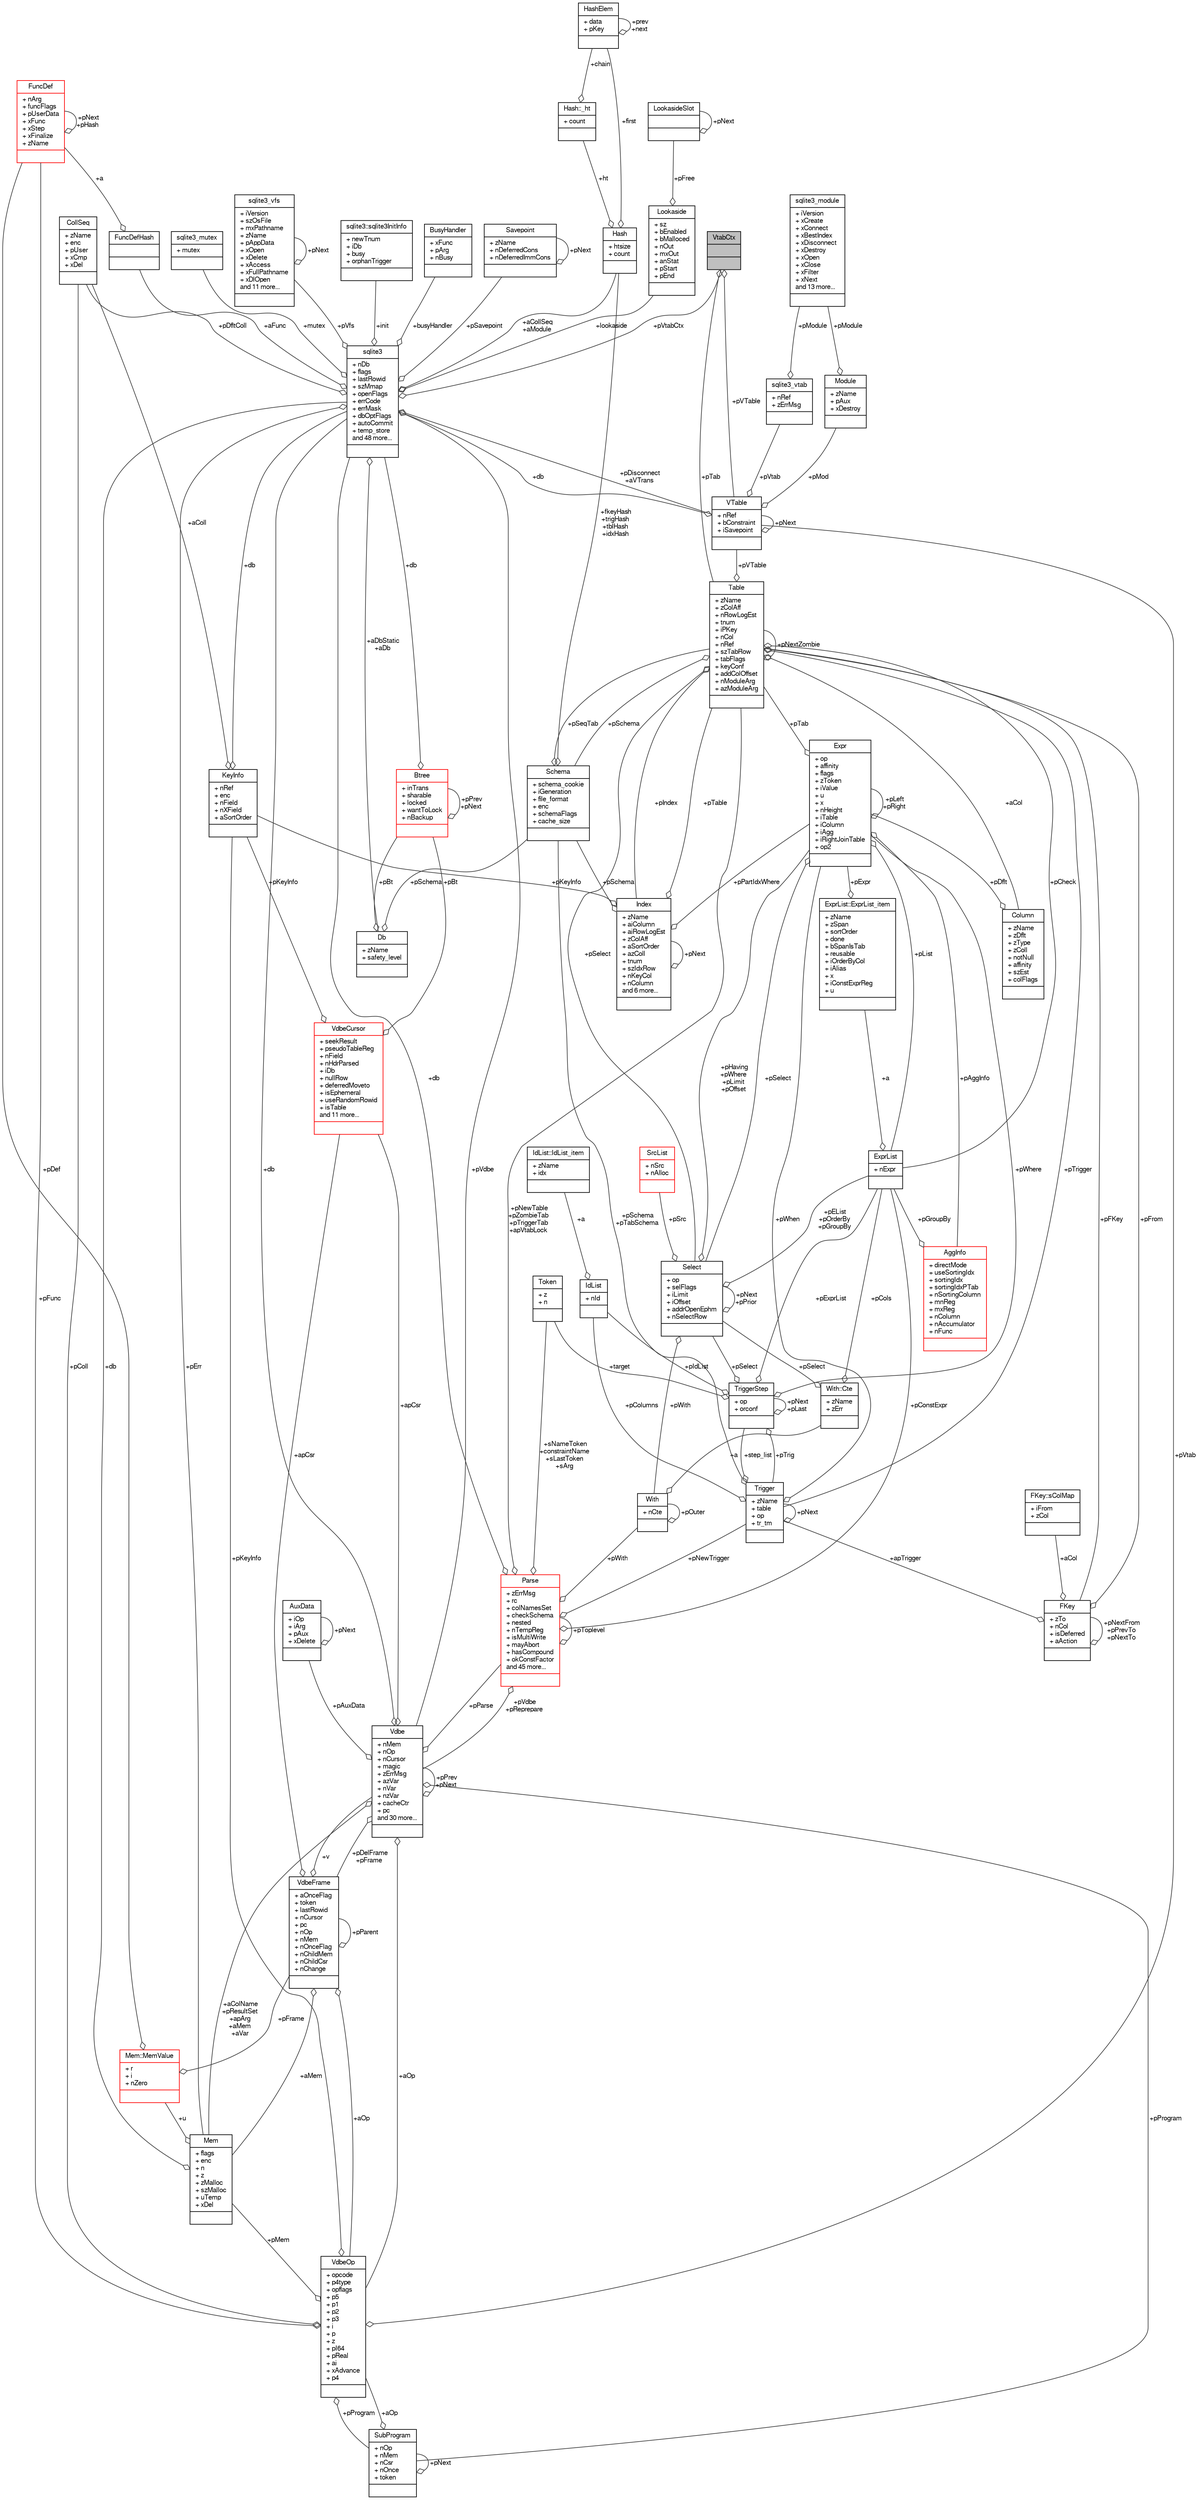 digraph "VtabCtx"
{
  edge [fontname="FreeSans",fontsize="10",labelfontname="FreeSans",labelfontsize="10"];
  node [fontname="FreeSans",fontsize="10",shape=record];
  Node1 [label="{VtabCtx\n||}",height=0.2,width=0.4,color="black", fillcolor="grey75", style="filled", fontcolor="black"];
  Node2 -> Node1 [color="grey25",fontsize="10",style="solid",label=" +pVTable" ,arrowhead="odiamond",fontname="FreeSans"];
  Node2 [label="{VTable\n|+ nRef\l+ bConstraint\l+ iSavepoint\l|}",height=0.2,width=0.4,color="black", fillcolor="white", style="filled",URL="$structVTable.html"];
  Node3 -> Node2 [color="grey25",fontsize="10",style="solid",label=" +db" ,arrowhead="odiamond",fontname="FreeSans"];
  Node3 [label="{sqlite3\n|+ nDb\l+ flags\l+ lastRowid\l+ szMmap\l+ openFlags\l+ errCode\l+ errMask\l+ dbOptFlags\l+ autoCommit\l+ temp_store\land 48 more...\l|}",height=0.2,width=0.4,color="black", fillcolor="white", style="filled",URL="$structsqlite3.html"];
  Node4 -> Node3 [color="grey25",fontsize="10",style="solid",label=" +pErr" ,arrowhead="odiamond",fontname="FreeSans"];
  Node4 [label="{Mem\n|+ flags\l+ enc\l+ n\l+ z\l+ zMalloc\l+ szMalloc\l+ uTemp\l+ xDel\l|}",height=0.2,width=0.4,color="black", fillcolor="white", style="filled",URL="$structMem.html"];
  Node5 -> Node4 [color="grey25",fontsize="10",style="solid",label=" +u" ,arrowhead="odiamond",fontname="FreeSans"];
  Node5 [label="{Mem::MemValue\n|+ r\l+ i\l+ nZero\l|}",height=0.2,width=0.4,color="red", fillcolor="white", style="filled",URL="$unionMem_1_1MemValue.html"];
  Node6 -> Node5 [color="grey25",fontsize="10",style="solid",label=" +pFrame" ,arrowhead="odiamond",fontname="FreeSans"];
  Node6 [label="{VdbeFrame\n|+ aOnceFlag\l+ token\l+ lastRowid\l+ nCursor\l+ pc\l+ nOp\l+ nMem\l+ nOnceFlag\l+ nChildMem\l+ nChildCsr\l+ nChange\l|}",height=0.2,width=0.4,color="black", fillcolor="white", style="filled",URL="$structVdbeFrame.html"];
  Node4 -> Node6 [color="grey25",fontsize="10",style="solid",label=" +aMem" ,arrowhead="odiamond",fontname="FreeSans"];
  Node7 -> Node6 [color="grey25",fontsize="10",style="solid",label=" +v" ,arrowhead="odiamond",fontname="FreeSans"];
  Node7 [label="{Vdbe\n|+ nMem\l+ nOp\l+ nCursor\l+ magic\l+ zErrMsg\l+ azVar\l+ nVar\l+ nzVar\l+ cacheCtr\l+ pc\land 30 more...\l|}",height=0.2,width=0.4,color="black", fillcolor="white", style="filled",URL="$structVdbe.html"];
  Node7 -> Node7 [color="grey25",fontsize="10",style="solid",label=" +pPrev\n+pNext" ,arrowhead="odiamond",fontname="FreeSans"];
  Node4 -> Node7 [color="grey25",fontsize="10",style="solid",label=" +aColName\n+pResultSet\n+apArg\n+aMem\n+aVar" ,arrowhead="odiamond",fontname="FreeSans"];
  Node3 -> Node7 [color="grey25",fontsize="10",style="solid",label=" +db" ,arrowhead="odiamond",fontname="FreeSans"];
  Node6 -> Node7 [color="grey25",fontsize="10",style="solid",label=" +pDelFrame\n+pFrame" ,arrowhead="odiamond",fontname="FreeSans"];
  Node8 -> Node7 [color="grey25",fontsize="10",style="solid",label=" +pAuxData" ,arrowhead="odiamond",fontname="FreeSans"];
  Node8 [label="{AuxData\n|+ iOp\l+ iArg\l+ pAux\l+ xDelete\l|}",height=0.2,width=0.4,color="black", fillcolor="white", style="filled",URL="$structAuxData.html"];
  Node8 -> Node8 [color="grey25",fontsize="10",style="solid",label=" +pNext" ,arrowhead="odiamond",fontname="FreeSans"];
  Node9 -> Node7 [color="grey25",fontsize="10",style="solid",label=" +pProgram" ,arrowhead="odiamond",fontname="FreeSans"];
  Node9 [label="{SubProgram\n|+ nOp\l+ nMem\l+ nCsr\l+ nOnce\l+ token\l|}",height=0.2,width=0.4,color="black", fillcolor="white", style="filled",URL="$structSubProgram.html"];
  Node9 -> Node9 [color="grey25",fontsize="10",style="solid",label=" +pNext" ,arrowhead="odiamond",fontname="FreeSans"];
  Node10 -> Node9 [color="grey25",fontsize="10",style="solid",label=" +aOp" ,arrowhead="odiamond",fontname="FreeSans"];
  Node10 [label="{VdbeOp\n|+ opcode\l+ p4type\l+ opflags\l+ p5\l+ p1\l+ p2\l+ p3\l+ i\l+ p\l+ z\l+ pI64\l+ pReal\l+ ai\l+ xAdvance\l+ p4\l|}",height=0.2,width=0.4,color="black", fillcolor="white", style="filled",URL="$structVdbeOp.html"];
  Node4 -> Node10 [color="grey25",fontsize="10",style="solid",label=" +pMem" ,arrowhead="odiamond",fontname="FreeSans"];
  Node11 -> Node10 [color="grey25",fontsize="10",style="solid",label=" +pColl" ,arrowhead="odiamond",fontname="FreeSans"];
  Node11 [label="{CollSeq\n|+ zName\l+ enc\l+ pUser\l+ xCmp\l+ xDel\l|}",height=0.2,width=0.4,color="black", fillcolor="white", style="filled",URL="$structCollSeq.html"];
  Node2 -> Node10 [color="grey25",fontsize="10",style="solid",label=" +pVtab" ,arrowhead="odiamond",fontname="FreeSans"];
  Node9 -> Node10 [color="grey25",fontsize="10",style="solid",label=" +pProgram" ,arrowhead="odiamond",fontname="FreeSans"];
  Node12 -> Node10 [color="grey25",fontsize="10",style="solid",label=" +pKeyInfo" ,arrowhead="odiamond",fontname="FreeSans"];
  Node12 [label="{KeyInfo\n|+ nRef\l+ enc\l+ nField\l+ nXField\l+ aSortOrder\l|}",height=0.2,width=0.4,color="black", fillcolor="white", style="filled",URL="$structKeyInfo.html"];
  Node3 -> Node12 [color="grey25",fontsize="10",style="solid",label=" +db" ,arrowhead="odiamond",fontname="FreeSans"];
  Node11 -> Node12 [color="grey25",fontsize="10",style="solid",label=" +aColl" ,arrowhead="odiamond",fontname="FreeSans"];
  Node13 -> Node10 [color="grey25",fontsize="10",style="solid",label=" +pFunc" ,arrowhead="odiamond",fontname="FreeSans"];
  Node13 [label="{FuncDef\n|+ nArg\l+ funcFlags\l+ pUserData\l+ xFunc\l+ xStep\l+ xFinalize\l+ zName\l|}",height=0.2,width=0.4,color="red", fillcolor="white", style="filled",URL="$structFuncDef.html"];
  Node13 -> Node13 [color="grey25",fontsize="10",style="solid",label=" +pNext\n+pHash" ,arrowhead="odiamond",fontname="FreeSans"];
  Node15 -> Node7 [color="grey25",fontsize="10",style="solid",label=" +apCsr" ,arrowhead="odiamond",fontname="FreeSans"];
  Node15 [label="{VdbeCursor\n|+ seekResult\l+ pseudoTableReg\l+ nField\l+ nHdrParsed\l+ iDb\l+ nullRow\l+ deferredMoveto\l+ isEphemeral\l+ useRandomRowid\l+ isTable\land 11 more...\l|}",height=0.2,width=0.4,color="red", fillcolor="white", style="filled",URL="$structVdbeCursor.html"];
  Node12 -> Node15 [color="grey25",fontsize="10",style="solid",label=" +pKeyInfo" ,arrowhead="odiamond",fontname="FreeSans"];
  Node22 -> Node15 [color="grey25",fontsize="10",style="solid",label=" +pBt" ,arrowhead="odiamond",fontname="FreeSans"];
  Node22 [label="{Btree\n|+ inTrans\l+ sharable\l+ locked\l+ wantToLock\l+ nBackup\l|}",height=0.2,width=0.4,color="red", fillcolor="white", style="filled",URL="$structBtree.html"];
  Node3 -> Node22 [color="grey25",fontsize="10",style="solid",label=" +db" ,arrowhead="odiamond",fontname="FreeSans"];
  Node22 -> Node22 [color="grey25",fontsize="10",style="solid",label=" +pPrev\n+pNext" ,arrowhead="odiamond",fontname="FreeSans"];
  Node48 -> Node7 [color="grey25",fontsize="10",style="solid",label=" +pParse" ,arrowhead="odiamond",fontname="FreeSans"];
  Node48 [label="{Parse\n|+ zErrMsg\l+ rc\l+ colNamesSet\l+ checkSchema\l+ nested\l+ nTempReg\l+ isMultiWrite\l+ mayAbort\l+ hasCompound\l+ okConstFactor\land 45 more...\l|}",height=0.2,width=0.4,color="red", fillcolor="white", style="filled",URL="$structParse.html"];
  Node7 -> Node48 [color="grey25",fontsize="10",style="solid",label=" +pVdbe\n+pReprepare" ,arrowhead="odiamond",fontname="FreeSans"];
  Node3 -> Node48 [color="grey25",fontsize="10",style="solid",label=" +db" ,arrowhead="odiamond",fontname="FreeSans"];
  Node50 -> Node48 [color="grey25",fontsize="10",style="solid",label=" +sNameToken\n+constraintName\n+sLastToken\n+sArg" ,arrowhead="odiamond",fontname="FreeSans"];
  Node50 [label="{Token\n|+ z\l+ n\l|}",height=0.2,width=0.4,color="black", fillcolor="white", style="filled",URL="$structToken.html"];
  Node51 -> Node48 [color="grey25",fontsize="10",style="solid",label=" +pWith" ,arrowhead="odiamond",fontname="FreeSans"];
  Node51 [label="{With\n|+ nCte\l|}",height=0.2,width=0.4,color="black", fillcolor="white", style="filled",URL="$structWith.html"];
  Node52 -> Node51 [color="grey25",fontsize="10",style="solid",label=" +a" ,arrowhead="odiamond",fontname="FreeSans"];
  Node52 [label="{With::Cte\n|+ zName\l+ zErr\l|}",height=0.2,width=0.4,color="black", fillcolor="white", style="filled",URL="$structWith_1_1Cte.html"];
  Node53 -> Node52 [color="grey25",fontsize="10",style="solid",label=" +pSelect" ,arrowhead="odiamond",fontname="FreeSans"];
  Node53 [label="{Select\n|+ op\l+ selFlags\l+ iLimit\l+ iOffset\l+ addrOpenEphm\l+ nSelectRow\l|}",height=0.2,width=0.4,color="black", fillcolor="white", style="filled",URL="$structSelect.html"];
  Node54 -> Node53 [color="grey25",fontsize="10",style="solid",label=" +pHaving\n+pWhere\n+pLimit\n+pOffset" ,arrowhead="odiamond",fontname="FreeSans"];
  Node54 [label="{Expr\n|+ op\l+ affinity\l+ flags\l+ zToken\l+ iValue\l+ u\l+ x\l+ nHeight\l+ iTable\l+ iColumn\l+ iAgg\l+ iRightJoinTable\l+ op2\l|}",height=0.2,width=0.4,color="black", fillcolor="white", style="filled",URL="$structExpr.html"];
  Node55 -> Node54 [color="grey25",fontsize="10",style="solid",label=" +pAggInfo" ,arrowhead="odiamond",fontname="FreeSans"];
  Node55 [label="{AggInfo\n|+ directMode\l+ useSortingIdx\l+ sortingIdx\l+ sortingIdxPTab\l+ nSortingColumn\l+ mnReg\l+ mxReg\l+ nColumn\l+ nAccumulator\l+ nFunc\l|}",height=0.2,width=0.4,color="red", fillcolor="white", style="filled",URL="$structAggInfo.html"];
  Node69 -> Node55 [color="grey25",fontsize="10",style="solid",label=" +pGroupBy" ,arrowhead="odiamond",fontname="FreeSans"];
  Node69 [label="{ExprList\n|+ nExpr\l|}",height=0.2,width=0.4,color="black", fillcolor="white", style="filled",URL="$structExprList.html"];
  Node70 -> Node69 [color="grey25",fontsize="10",style="solid",label=" +a" ,arrowhead="odiamond",fontname="FreeSans"];
  Node70 [label="{ExprList::ExprList_item\n|+ zName\l+ zSpan\l+ sortOrder\l+ done\l+ bSpanIsTab\l+ reusable\l+ iOrderByCol\l+ iAlias\l+ x\l+ iConstExprReg\l+ u\l|}",height=0.2,width=0.4,color="black", fillcolor="white", style="filled",URL="$structExprList_1_1ExprList__item.html"];
  Node54 -> Node70 [color="grey25",fontsize="10",style="solid",label=" +pExpr" ,arrowhead="odiamond",fontname="FreeSans"];
  Node54 -> Node54 [color="grey25",fontsize="10",style="solid",label=" +pLeft\n+pRight" ,arrowhead="odiamond",fontname="FreeSans"];
  Node57 -> Node54 [color="grey25",fontsize="10",style="solid",label=" +pTab" ,arrowhead="odiamond",fontname="FreeSans"];
  Node57 [label="{Table\n|+ zName\l+ zColAff\l+ nRowLogEst\l+ tnum\l+ iPKey\l+ nCol\l+ nRef\l+ szTabRow\l+ tabFlags\l+ keyConf\l+ addColOffset\l+ nModuleArg\l+ azModuleArg\l|}",height=0.2,width=0.4,color="black", fillcolor="white", style="filled",URL="$structTable.html"];
  Node58 -> Node57 [color="grey25",fontsize="10",style="solid",label=" +pSchema" ,arrowhead="odiamond",fontname="FreeSans"];
  Node58 [label="{Schema\n|+ schema_cookie\l+ iGeneration\l+ file_format\l+ enc\l+ schemaFlags\l+ cache_size\l|}",height=0.2,width=0.4,color="black", fillcolor="white", style="filled",URL="$structSchema.html"];
  Node57 -> Node58 [color="grey25",fontsize="10",style="solid",label=" +pSeqTab" ,arrowhead="odiamond",fontname="FreeSans"];
  Node59 -> Node58 [color="grey25",fontsize="10",style="solid",label=" +fkeyHash\n+trigHash\n+tblHash\n+idxHash" ,arrowhead="odiamond",fontname="FreeSans"];
  Node59 [label="{Hash\n|+ htsize\l+ count\l|}",height=0.2,width=0.4,color="black", fillcolor="white", style="filled",URL="$structHash.html"];
  Node60 -> Node59 [color="grey25",fontsize="10",style="solid",label=" +ht" ,arrowhead="odiamond",fontname="FreeSans"];
  Node60 [label="{Hash::_ht\n|+ count\l|}",height=0.2,width=0.4,color="black", fillcolor="white", style="filled",URL="$structHash_1_1__ht.html"];
  Node61 -> Node60 [color="grey25",fontsize="10",style="solid",label=" +chain" ,arrowhead="odiamond",fontname="FreeSans"];
  Node61 [label="{HashElem\n|+ data\l+ pKey\l|}",height=0.2,width=0.4,color="black", fillcolor="white", style="filled",URL="$structHashElem.html"];
  Node61 -> Node61 [color="grey25",fontsize="10",style="solid",label=" +prev\n+next" ,arrowhead="odiamond",fontname="FreeSans"];
  Node61 -> Node59 [color="grey25",fontsize="10",style="solid",label=" +first" ,arrowhead="odiamond",fontname="FreeSans"];
  Node62 -> Node57 [color="grey25",fontsize="10",style="solid",label=" +aCol" ,arrowhead="odiamond",fontname="FreeSans"];
  Node62 [label="{Column\n|+ zName\l+ zDflt\l+ zType\l+ zColl\l+ notNull\l+ affinity\l+ szEst\l+ colFlags\l|}",height=0.2,width=0.4,color="black", fillcolor="white", style="filled",URL="$structColumn.html"];
  Node54 -> Node62 [color="grey25",fontsize="10",style="solid",label=" +pDflt" ,arrowhead="odiamond",fontname="FreeSans"];
  Node63 -> Node57 [color="grey25",fontsize="10",style="solid",label=" +pFKey" ,arrowhead="odiamond",fontname="FreeSans"];
  Node63 [label="{FKey\n|+ zTo\l+ nCol\l+ isDeferred\l+ aAction\l|}",height=0.2,width=0.4,color="black", fillcolor="white", style="filled",URL="$structFKey.html"];
  Node64 -> Node63 [color="grey25",fontsize="10",style="solid",label=" +aCol" ,arrowhead="odiamond",fontname="FreeSans"];
  Node64 [label="{FKey::sColMap\n|+ iFrom\l+ zCol\l|}",height=0.2,width=0.4,color="black", fillcolor="white", style="filled",URL="$structFKey_1_1sColMap.html"];
  Node63 -> Node63 [color="grey25",fontsize="10",style="solid",label=" +pNextFrom\n+pPrevTo\n+pNextTo" ,arrowhead="odiamond",fontname="FreeSans"];
  Node57 -> Node63 [color="grey25",fontsize="10",style="solid",label=" +pFrom" ,arrowhead="odiamond",fontname="FreeSans"];
  Node65 -> Node63 [color="grey25",fontsize="10",style="solid",label=" +apTrigger" ,arrowhead="odiamond",fontname="FreeSans"];
  Node65 [label="{Trigger\n|+ zName\l+ table\l+ op\l+ tr_tm\l|}",height=0.2,width=0.4,color="black", fillcolor="white", style="filled",URL="$structTrigger.html"];
  Node66 -> Node65 [color="grey25",fontsize="10",style="solid",label=" +step_list" ,arrowhead="odiamond",fontname="FreeSans"];
  Node66 [label="{TriggerStep\n|+ op\l+ orconf\l|}",height=0.2,width=0.4,color="black", fillcolor="white", style="filled",URL="$structTriggerStep.html"];
  Node66 -> Node66 [color="grey25",fontsize="10",style="solid",label=" +pNext\n+pLast" ,arrowhead="odiamond",fontname="FreeSans"];
  Node54 -> Node66 [color="grey25",fontsize="10",style="solid",label=" +pWhere" ,arrowhead="odiamond",fontname="FreeSans"];
  Node50 -> Node66 [color="grey25",fontsize="10",style="solid",label=" +target" ,arrowhead="odiamond",fontname="FreeSans"];
  Node67 -> Node66 [color="grey25",fontsize="10",style="solid",label=" +pIdList" ,arrowhead="odiamond",fontname="FreeSans"];
  Node67 [label="{IdList\n|+ nId\l|}",height=0.2,width=0.4,color="black", fillcolor="white", style="filled",URL="$structIdList.html"];
  Node68 -> Node67 [color="grey25",fontsize="10",style="solid",label=" +a" ,arrowhead="odiamond",fontname="FreeSans"];
  Node68 [label="{IdList::IdList_item\n|+ zName\l+ idx\l|}",height=0.2,width=0.4,color="black", fillcolor="white", style="filled",URL="$structIdList_1_1IdList__item.html"];
  Node53 -> Node66 [color="grey25",fontsize="10",style="solid",label=" +pSelect" ,arrowhead="odiamond",fontname="FreeSans"];
  Node65 -> Node66 [color="grey25",fontsize="10",style="solid",label=" +pTrig" ,arrowhead="odiamond",fontname="FreeSans"];
  Node69 -> Node66 [color="grey25",fontsize="10",style="solid",label=" +pExprList" ,arrowhead="odiamond",fontname="FreeSans"];
  Node58 -> Node65 [color="grey25",fontsize="10",style="solid",label=" +pSchema\n+pTabSchema" ,arrowhead="odiamond",fontname="FreeSans"];
  Node54 -> Node65 [color="grey25",fontsize="10",style="solid",label=" +pWhen" ,arrowhead="odiamond",fontname="FreeSans"];
  Node67 -> Node65 [color="grey25",fontsize="10",style="solid",label=" +pColumns" ,arrowhead="odiamond",fontname="FreeSans"];
  Node65 -> Node65 [color="grey25",fontsize="10",style="solid",label=" +pNext" ,arrowhead="odiamond",fontname="FreeSans"];
  Node2 -> Node57 [color="grey25",fontsize="10",style="solid",label=" +pVTable" ,arrowhead="odiamond",fontname="FreeSans"];
  Node57 -> Node57 [color="grey25",fontsize="10",style="solid",label=" +pNextZombie" ,arrowhead="odiamond",fontname="FreeSans"];
  Node65 -> Node57 [color="grey25",fontsize="10",style="solid",label=" +pTrigger" ,arrowhead="odiamond",fontname="FreeSans"];
  Node53 -> Node57 [color="grey25",fontsize="10",style="solid",label=" +pSelect" ,arrowhead="odiamond",fontname="FreeSans"];
  Node69 -> Node57 [color="grey25",fontsize="10",style="solid",label=" +pCheck" ,arrowhead="odiamond",fontname="FreeSans"];
  Node71 -> Node57 [color="grey25",fontsize="10",style="solid",label=" +pIndex" ,arrowhead="odiamond",fontname="FreeSans"];
  Node71 [label="{Index\n|+ zName\l+ aiColumn\l+ aiRowLogEst\l+ zColAff\l+ aSortOrder\l+ azColl\l+ tnum\l+ szIdxRow\l+ nKeyCol\l+ nColumn\land 6 more...\l|}",height=0.2,width=0.4,color="black", fillcolor="white", style="filled",URL="$structIndex.html"];
  Node58 -> Node71 [color="grey25",fontsize="10",style="solid",label=" +pSchema" ,arrowhead="odiamond",fontname="FreeSans"];
  Node54 -> Node71 [color="grey25",fontsize="10",style="solid",label=" +pPartIdxWhere" ,arrowhead="odiamond",fontname="FreeSans"];
  Node57 -> Node71 [color="grey25",fontsize="10",style="solid",label=" +pTable" ,arrowhead="odiamond",fontname="FreeSans"];
  Node12 -> Node71 [color="grey25",fontsize="10",style="solid",label=" +pKeyInfo" ,arrowhead="odiamond",fontname="FreeSans"];
  Node71 -> Node71 [color="grey25",fontsize="10",style="solid",label=" +pNext" ,arrowhead="odiamond",fontname="FreeSans"];
  Node53 -> Node54 [color="grey25",fontsize="10",style="solid",label=" +pSelect" ,arrowhead="odiamond",fontname="FreeSans"];
  Node69 -> Node54 [color="grey25",fontsize="10",style="solid",label=" +pList" ,arrowhead="odiamond",fontname="FreeSans"];
  Node51 -> Node53 [color="grey25",fontsize="10",style="solid",label=" +pWith" ,arrowhead="odiamond",fontname="FreeSans"];
  Node53 -> Node53 [color="grey25",fontsize="10",style="solid",label=" +pNext\n+pPrior" ,arrowhead="odiamond",fontname="FreeSans"];
  Node73 -> Node53 [color="grey25",fontsize="10",style="solid",label=" +pSrc" ,arrowhead="odiamond",fontname="FreeSans"];
  Node73 [label="{SrcList\n|+ nSrc\l+ nAlloc\l|}",height=0.2,width=0.4,color="red", fillcolor="white", style="filled",URL="$structSrcList.html"];
  Node69 -> Node53 [color="grey25",fontsize="10",style="solid",label=" +pEList\n+pOrderBy\n+pGroupBy" ,arrowhead="odiamond",fontname="FreeSans"];
  Node69 -> Node52 [color="grey25",fontsize="10",style="solid",label=" +pCols" ,arrowhead="odiamond",fontname="FreeSans"];
  Node51 -> Node51 [color="grey25",fontsize="10",style="solid",label=" +pOuter" ,arrowhead="odiamond",fontname="FreeSans"];
  Node57 -> Node48 [color="grey25",fontsize="10",style="solid",label=" +pNewTable\n+pZombieTab\n+pTriggerTab\n+apVtabLock" ,arrowhead="odiamond",fontname="FreeSans"];
  Node65 -> Node48 [color="grey25",fontsize="10",style="solid",label=" +pNewTrigger" ,arrowhead="odiamond",fontname="FreeSans"];
  Node69 -> Node48 [color="grey25",fontsize="10",style="solid",label=" +pConstExpr" ,arrowhead="odiamond",fontname="FreeSans"];
  Node48 -> Node48 [color="grey25",fontsize="10",style="solid",label=" +pToplevel" ,arrowhead="odiamond",fontname="FreeSans"];
  Node10 -> Node7 [color="grey25",fontsize="10",style="solid",label=" +aOp" ,arrowhead="odiamond",fontname="FreeSans"];
  Node6 -> Node6 [color="grey25",fontsize="10",style="solid",label=" +pParent" ,arrowhead="odiamond",fontname="FreeSans"];
  Node15 -> Node6 [color="grey25",fontsize="10",style="solid",label=" +apCsr" ,arrowhead="odiamond",fontname="FreeSans"];
  Node10 -> Node6 [color="grey25",fontsize="10",style="solid",label=" +aOp" ,arrowhead="odiamond",fontname="FreeSans"];
  Node13 -> Node5 [color="grey25",fontsize="10",style="solid",label=" +pDef" ,arrowhead="odiamond",fontname="FreeSans"];
  Node3 -> Node4 [color="grey25",fontsize="10",style="solid",label=" +db" ,arrowhead="odiamond",fontname="FreeSans"];
  Node7 -> Node3 [color="grey25",fontsize="10",style="solid",label=" +pVdbe" ,arrowhead="odiamond",fontname="FreeSans"];
  Node81 -> Node3 [color="grey25",fontsize="10",style="solid",label=" +pSavepoint" ,arrowhead="odiamond",fontname="FreeSans"];
  Node81 [label="{Savepoint\n|+ zName\l+ nDeferredCons\l+ nDeferredImmCons\l|}",height=0.2,width=0.4,color="black", fillcolor="white", style="filled",URL="$structSavepoint.html"];
  Node81 -> Node81 [color="grey25",fontsize="10",style="solid",label=" +pNext" ,arrowhead="odiamond",fontname="FreeSans"];
  Node82 -> Node3 [color="grey25",fontsize="10",style="solid",label=" +aFunc" ,arrowhead="odiamond",fontname="FreeSans"];
  Node82 [label="{FuncDefHash\n||}",height=0.2,width=0.4,color="black", fillcolor="white", style="filled",URL="$structFuncDefHash.html"];
  Node13 -> Node82 [color="grey25",fontsize="10",style="solid",label=" +a" ,arrowhead="odiamond",fontname="FreeSans"];
  Node83 -> Node3 [color="grey25",fontsize="10",style="solid",label=" +lookaside" ,arrowhead="odiamond",fontname="FreeSans"];
  Node83 [label="{Lookaside\n|+ sz\l+ bEnabled\l+ bMalloced\l+ nOut\l+ mxOut\l+ anStat\l+ pStart\l+ pEnd\l|}",height=0.2,width=0.4,color="black", fillcolor="white", style="filled",URL="$structLookaside.html"];
  Node84 -> Node83 [color="grey25",fontsize="10",style="solid",label=" +pFree" ,arrowhead="odiamond",fontname="FreeSans"];
  Node84 [label="{LookasideSlot\n||}",height=0.2,width=0.4,color="black", fillcolor="white", style="filled",URL="$structLookasideSlot.html"];
  Node84 -> Node84 [color="grey25",fontsize="10",style="solid",label=" +pNext" ,arrowhead="odiamond",fontname="FreeSans"];
  Node20 -> Node3 [color="grey25",fontsize="10",style="solid",label=" +mutex" ,arrowhead="odiamond",fontname="FreeSans"];
  Node20 [label="{sqlite3_mutex\n|+ mutex\l|}",height=0.2,width=0.4,color="black", fillcolor="white", style="filled",URL="$structsqlite3__mutex.html"];
  Node31 -> Node3 [color="grey25",fontsize="10",style="solid",label=" +pVfs" ,arrowhead="odiamond",fontname="FreeSans"];
  Node31 [label="{sqlite3_vfs\n|+ iVersion\l+ szOsFile\l+ mxPathname\l+ zName\l+ pAppData\l+ xOpen\l+ xDelete\l+ xAccess\l+ xFullPathname\l+ xDlOpen\land 11 more...\l|}",height=0.2,width=0.4,color="black", fillcolor="white", style="filled",URL="$structsqlite3__vfs.html"];
  Node31 -> Node31 [color="grey25",fontsize="10",style="solid",label=" +pNext" ,arrowhead="odiamond",fontname="FreeSans"];
  Node85 -> Node3 [color="grey25",fontsize="10",style="solid",label=" +init" ,arrowhead="odiamond",fontname="FreeSans"];
  Node85 [label="{sqlite3::sqlite3InitInfo\n|+ newTnum\l+ iDb\l+ busy\l+ orphanTrigger\l|}",height=0.2,width=0.4,color="black", fillcolor="white", style="filled",URL="$structsqlite3_1_1sqlite3InitInfo.html"];
  Node86 -> Node3 [color="grey25",fontsize="10",style="solid",label=" +busyHandler" ,arrowhead="odiamond",fontname="FreeSans"];
  Node86 [label="{BusyHandler\n|+ xFunc\l+ pArg\l+ nBusy\l|}",height=0.2,width=0.4,color="black", fillcolor="white", style="filled",URL="$structBusyHandler.html"];
  Node1 -> Node3 [color="grey25",fontsize="10",style="solid",label=" +pVtabCtx" ,arrowhead="odiamond",fontname="FreeSans"];
  Node11 -> Node3 [color="grey25",fontsize="10",style="solid",label=" +pDfltColl" ,arrowhead="odiamond",fontname="FreeSans"];
  Node2 -> Node3 [color="grey25",fontsize="10",style="solid",label=" +pDisconnect\n+aVTrans" ,arrowhead="odiamond",fontname="FreeSans"];
  Node87 -> Node3 [color="grey25",fontsize="10",style="solid",label=" +aDbStatic\n+aDb" ,arrowhead="odiamond",fontname="FreeSans"];
  Node87 [label="{Db\n|+ zName\l+ safety_level\l|}",height=0.2,width=0.4,color="black", fillcolor="white", style="filled",URL="$structDb.html"];
  Node58 -> Node87 [color="grey25",fontsize="10",style="solid",label=" +pSchema" ,arrowhead="odiamond",fontname="FreeSans"];
  Node22 -> Node87 [color="grey25",fontsize="10",style="solid",label=" +pBt" ,arrowhead="odiamond",fontname="FreeSans"];
  Node59 -> Node3 [color="grey25",fontsize="10",style="solid",label=" +aCollSeq\n+aModule" ,arrowhead="odiamond",fontname="FreeSans"];
  Node2 -> Node2 [color="grey25",fontsize="10",style="solid",label=" +pNext" ,arrowhead="odiamond",fontname="FreeSans"];
  Node88 -> Node2 [color="grey25",fontsize="10",style="solid",label=" +pMod" ,arrowhead="odiamond",fontname="FreeSans"];
  Node88 [label="{Module\n|+ zName\l+ pAux\l+ xDestroy\l|}",height=0.2,width=0.4,color="black", fillcolor="white", style="filled",URL="$structModule.html"];
  Node37 -> Node88 [color="grey25",fontsize="10",style="solid",label=" +pModule" ,arrowhead="odiamond",fontname="FreeSans"];
  Node37 [label="{sqlite3_module\n|+ iVersion\l+ xCreate\l+ xConnect\l+ xBestIndex\l+ xDisconnect\l+ xDestroy\l+ xOpen\l+ xClose\l+ xFilter\l+ xNext\land 13 more...\l|}",height=0.2,width=0.4,color="black", fillcolor="white", style="filled",URL="$structsqlite3__module.html"];
  Node36 -> Node2 [color="grey25",fontsize="10",style="solid",label=" +pVtab" ,arrowhead="odiamond",fontname="FreeSans"];
  Node36 [label="{sqlite3_vtab\n|+ nRef\l+ zErrMsg\l|}",height=0.2,width=0.4,color="black", fillcolor="white", style="filled",URL="$structsqlite3__vtab.html"];
  Node37 -> Node36 [color="grey25",fontsize="10",style="solid",label=" +pModule" ,arrowhead="odiamond",fontname="FreeSans"];
  Node57 -> Node1 [color="grey25",fontsize="10",style="solid",label=" +pTab" ,arrowhead="odiamond",fontname="FreeSans"];
}

